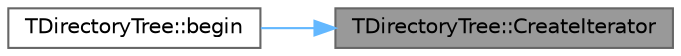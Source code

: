 digraph "TDirectoryTree::CreateIterator"
{
 // INTERACTIVE_SVG=YES
 // LATEX_PDF_SIZE
  bgcolor="transparent";
  edge [fontname=Helvetica,fontsize=10,labelfontname=Helvetica,labelfontsize=10];
  node [fontname=Helvetica,fontsize=10,shape=box,height=0.2,width=0.4];
  rankdir="RL";
  Node1 [id="Node000001",label="TDirectoryTree::CreateIterator",height=0.2,width=0.4,color="gray40", fillcolor="grey60", style="filled", fontcolor="black",tooltip="Iterator accessor for path,value pairs that were added to the tree."];
  Node1 -> Node2 [id="edge1_Node000001_Node000002",dir="back",color="steelblue1",style="solid",tooltip=" "];
  Node2 [id="Node000002",label="TDirectoryTree::begin",height=0.2,width=0.4,color="grey40", fillcolor="white", style="filled",URL="$df/df1/classTDirectoryTree.html#ae23e8681665dab26f16441a85bb8d228",tooltip="Ranged-for accessor for elements in the tree."];
}
